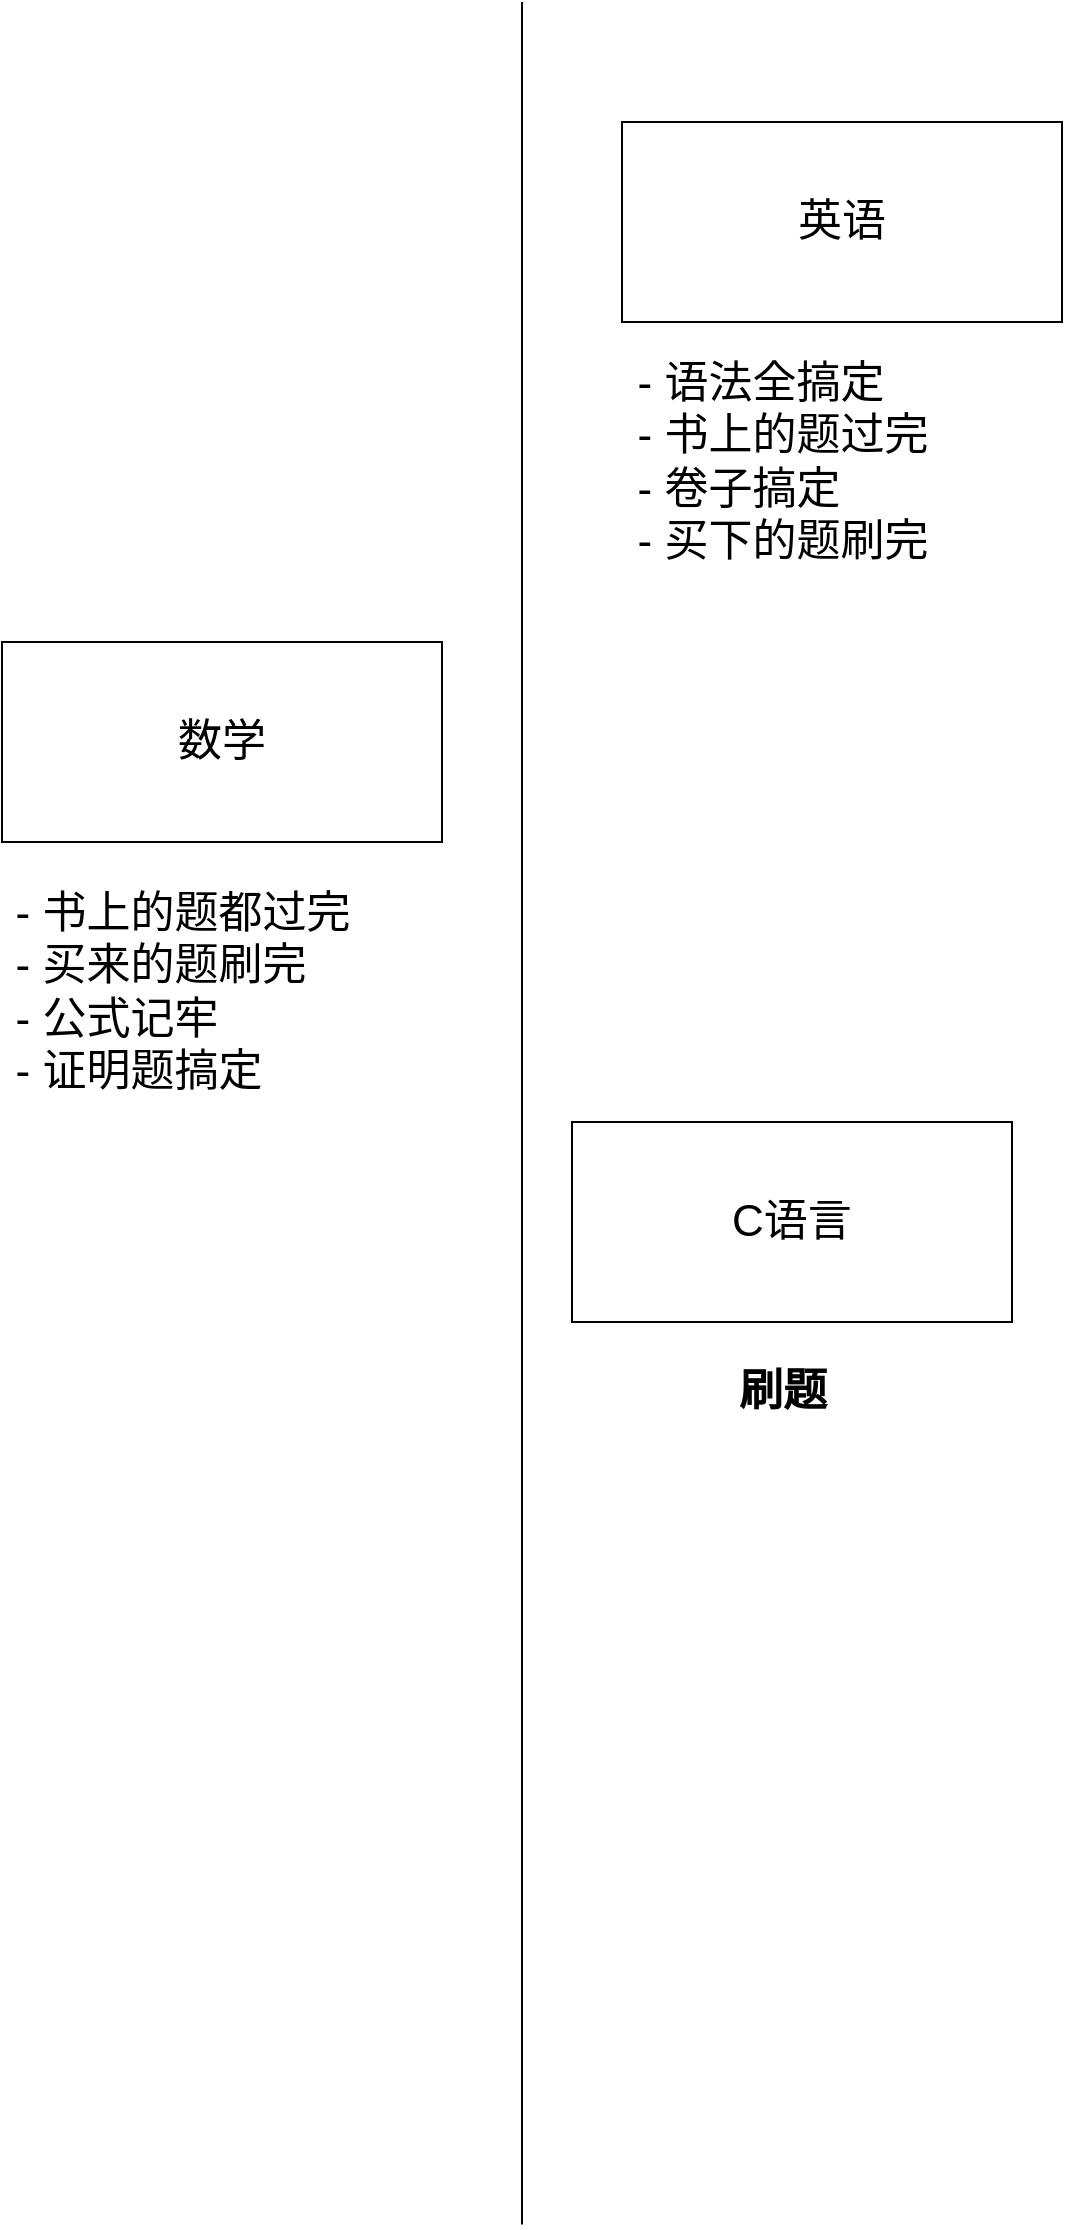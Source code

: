 <mxfile>
    <diagram id="lXu0no00OeT0-vNLzLHb" name="第 1 页">
        <mxGraphModel dx="990" dy="566" grid="1" gridSize="10" guides="1" tooltips="1" connect="1" arrows="1" fold="1" page="1" pageScale="1" pageWidth="850" pageHeight="1100" math="0" shadow="0">
            <root>
                <mxCell id="0"/>
                <mxCell id="1" parent="0"/>
                <mxCell id="2" value="" style="endArrow=none;html=1;" edge="1" parent="1">
                    <mxGeometry width="50" height="50" relative="1" as="geometry">
                        <mxPoint x="400" as="sourcePoint"/>
                        <mxPoint x="400" y="1111.2" as="targetPoint"/>
                    </mxGeometry>
                </mxCell>
                <mxCell id="3" value="英语" style="rounded=0;whiteSpace=wrap;html=1;fontSize=22;" vertex="1" parent="1">
                    <mxGeometry x="450" y="60" width="220" height="100" as="geometry"/>
                </mxCell>
                <mxCell id="4" value="&lt;div style=&quot;text-align: left&quot;&gt;&lt;span&gt;- 语法全搞定&lt;/span&gt;&lt;/div&gt;&lt;div style=&quot;text-align: left&quot;&gt;&lt;span&gt;- 书上的题过完&lt;/span&gt;&lt;/div&gt;&lt;div style=&quot;text-align: left&quot;&gt;&lt;span&gt;- 卷子搞定&lt;/span&gt;&lt;/div&gt;&lt;div style=&quot;text-align: left&quot;&gt;&lt;span&gt;- 买下的题刷完&lt;/span&gt;&lt;/div&gt;" style="text;html=1;align=center;verticalAlign=middle;resizable=0;points=[];autosize=1;strokeColor=none;fillColor=none;fontSize=22;" vertex="1" parent="1">
                    <mxGeometry x="450" y="175" width="160" height="110" as="geometry"/>
                </mxCell>
                <mxCell id="5" value="数学" style="rounded=0;whiteSpace=wrap;html=1;fontSize=22;" vertex="1" parent="1">
                    <mxGeometry x="140" y="320" width="220" height="100" as="geometry"/>
                </mxCell>
                <mxCell id="6" value="&lt;div style=&quot;text-align: left&quot;&gt;- 书上的题都过完&lt;/div&gt;&lt;div style=&quot;text-align: left&quot;&gt;- 买来的题刷完&lt;/div&gt;&lt;div style=&quot;text-align: left&quot;&gt;- 公式记牢&lt;/div&gt;&lt;div style=&quot;text-align: left&quot;&gt;- 证明题搞定&lt;/div&gt;" style="text;html=1;align=center;verticalAlign=middle;resizable=0;points=[];autosize=1;strokeColor=none;fillColor=none;fontSize=22;" vertex="1" parent="1">
                    <mxGeometry x="140" y="440" width="180" height="110" as="geometry"/>
                </mxCell>
                <mxCell id="7" value="C语言" style="rounded=0;whiteSpace=wrap;html=1;fontSize=22;" vertex="1" parent="1">
                    <mxGeometry x="425" y="560" width="220" height="100" as="geometry"/>
                </mxCell>
                <mxCell id="8" value="刷题" style="text;html=1;align=center;verticalAlign=middle;resizable=0;points=[];autosize=1;strokeColor=none;fillColor=none;fontSize=22;fontStyle=1" vertex="1" parent="1">
                    <mxGeometry x="500" y="680" width="60" height="30" as="geometry"/>
                </mxCell>
            </root>
        </mxGraphModel>
    </diagram>
</mxfile>